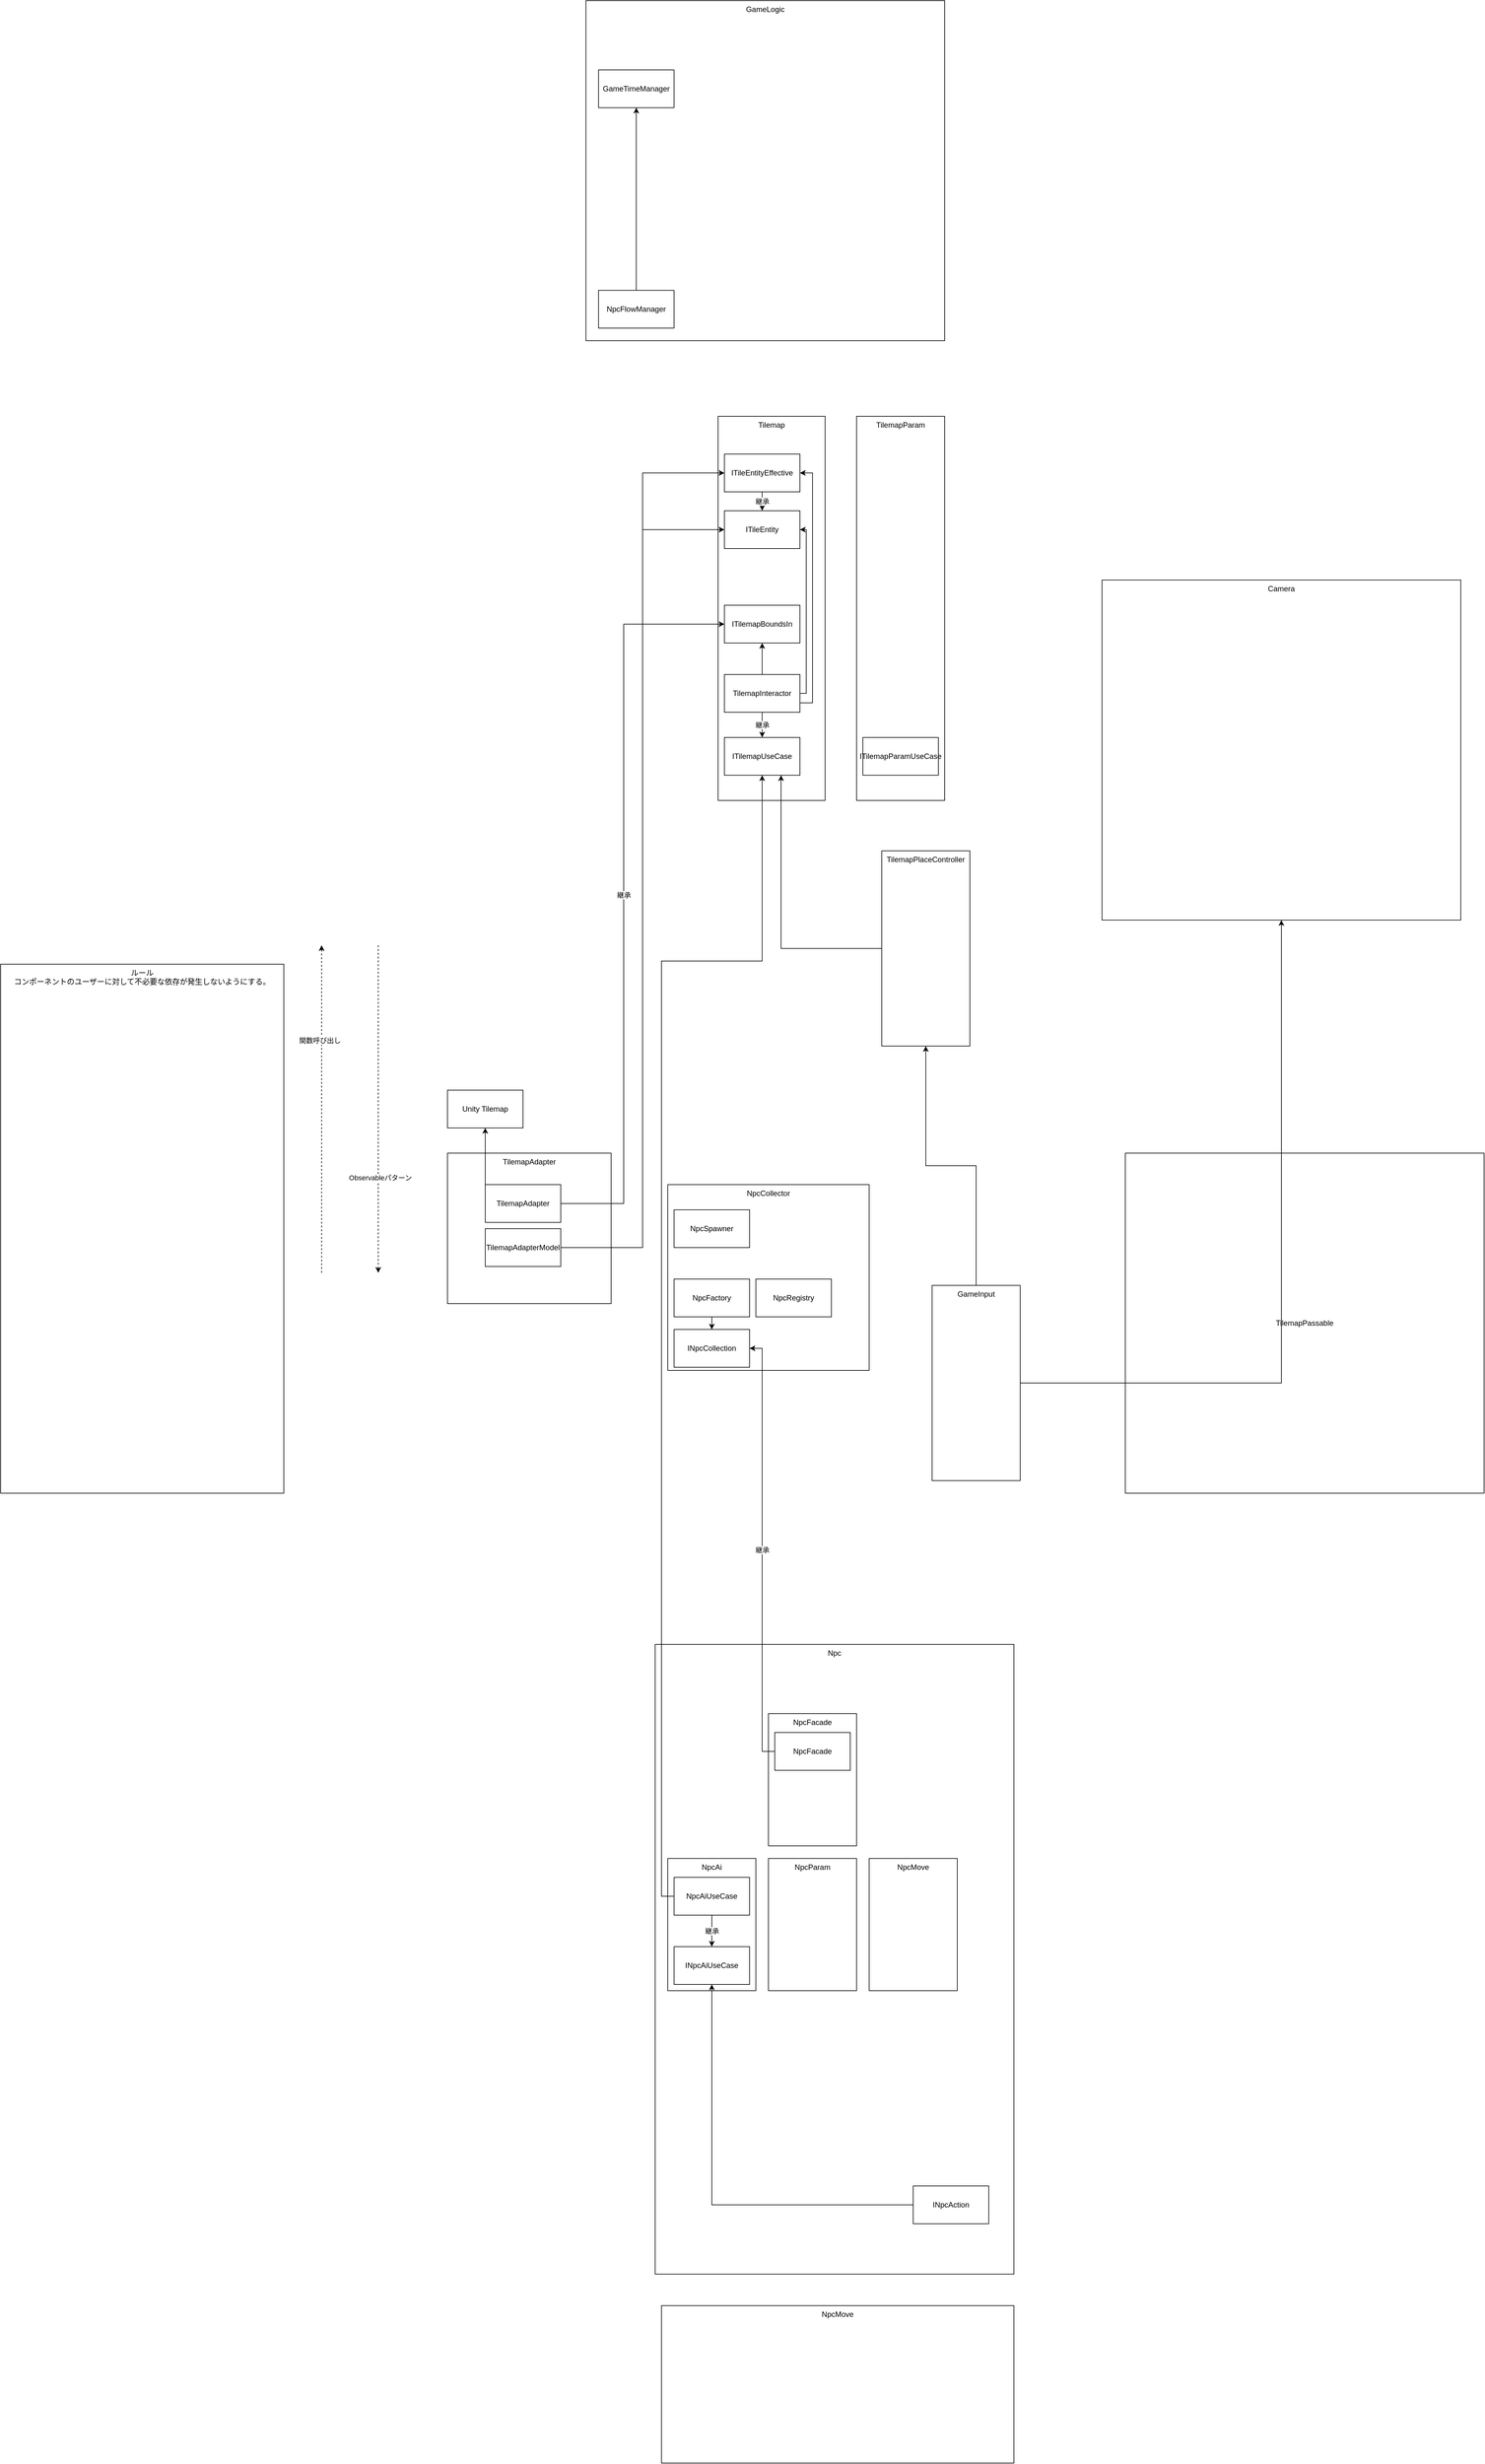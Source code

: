 <mxfile version="13.6.5">
    <diagram id="SsIGsoSVc-Ac5oVqzago" name="Page-1">
        <mxGraphModel dx="3631" dy="1350" grid="1" gridSize="10" guides="1" tooltips="1" connect="1" arrows="1" fold="1" page="1" pageScale="1" pageWidth="827" pageHeight="1169" math="0" shadow="0">
            <root>
                <mxCell id="0"/>
                <mxCell id="1" parent="0"/>
                <mxCell id="38" value="Npc" style="rounded=0;whiteSpace=wrap;html=1;verticalAlign=top;" vertex="1" parent="1">
                    <mxGeometry x="80" y="2800" width="570" height="1000" as="geometry"/>
                </mxCell>
                <mxCell id="23" value="TilemapAdapter" style="rounded=0;whiteSpace=wrap;html=1;align=center;labelPosition=center;verticalLabelPosition=middle;verticalAlign=top;" vertex="1" parent="1">
                    <mxGeometry x="-250" y="2020" width="260" height="239" as="geometry"/>
                </mxCell>
                <mxCell id="10" value="NpcAi" style="rounded=0;whiteSpace=wrap;html=1;verticalAlign=top;" vertex="1" parent="1">
                    <mxGeometry x="100" y="3140" width="140" height="210" as="geometry"/>
                </mxCell>
                <mxCell id="2" value="Tilemap" style="rounded=0;whiteSpace=wrap;html=1;verticalAlign=top;" vertex="1" parent="1">
                    <mxGeometry x="180" y="850" width="170" height="610" as="geometry"/>
                </mxCell>
                <mxCell id="6" style="edgeStyle=orthogonalEdgeStyle;rounded=0;orthogonalLoop=1;jettySize=auto;html=1;exitX=0;exitY=0.5;exitDx=0;exitDy=0;" edge="1" parent="1" source="3" target="15">
                    <mxGeometry relative="1" as="geometry">
                        <mxPoint x="250" y="1670" as="targetPoint"/>
                        <Array as="points">
                            <mxPoint x="90" y="3200"/>
                            <mxPoint x="90" y="1715"/>
                            <mxPoint x="250" y="1715"/>
                        </Array>
                    </mxGeometry>
                </mxCell>
                <mxCell id="44" value="継承" style="edgeStyle=orthogonalEdgeStyle;rounded=0;orthogonalLoop=1;jettySize=auto;html=1;" edge="1" parent="1" source="3" target="42">
                    <mxGeometry relative="1" as="geometry"/>
                </mxCell>
                <mxCell id="3" value="NpcAiUseCase" style="rounded=0;whiteSpace=wrap;html=1;" vertex="1" parent="1">
                    <mxGeometry x="110" y="3170" width="120" height="60" as="geometry"/>
                </mxCell>
                <mxCell id="11" value="" style="endArrow=classic;html=1;dashed=1;" edge="1" parent="1">
                    <mxGeometry width="50" height="50" relative="1" as="geometry">
                        <mxPoint x="-450" y="2210" as="sourcePoint"/>
                        <mxPoint x="-450" y="1690" as="targetPoint"/>
                    </mxGeometry>
                </mxCell>
                <mxCell id="12" value="関数呼び出し" style="edgeLabel;html=1;align=center;verticalAlign=middle;resizable=0;points=[];" vertex="1" connectable="0" parent="11">
                    <mxGeometry x="0.42" y="3" relative="1" as="geometry">
                        <mxPoint as="offset"/>
                    </mxGeometry>
                </mxCell>
                <mxCell id="13" value="" style="endArrow=classic;html=1;dashed=1;" edge="1" parent="1">
                    <mxGeometry width="50" height="50" relative="1" as="geometry">
                        <mxPoint x="-360" y="1690" as="sourcePoint"/>
                        <mxPoint x="-360" y="2210" as="targetPoint"/>
                    </mxGeometry>
                </mxCell>
                <mxCell id="14" value="Observableパターン" style="edgeLabel;html=1;align=center;verticalAlign=middle;resizable=0;points=[];" vertex="1" connectable="0" parent="13">
                    <mxGeometry x="0.42" y="3" relative="1" as="geometry">
                        <mxPoint as="offset"/>
                    </mxGeometry>
                </mxCell>
                <mxCell id="15" value="ITilemapUseCase" style="rounded=0;whiteSpace=wrap;html=1;" vertex="1" parent="1">
                    <mxGeometry x="190" y="1360" width="120" height="60" as="geometry"/>
                </mxCell>
                <mxCell id="17" value="継承" style="edgeStyle=orthogonalEdgeStyle;rounded=0;orthogonalLoop=1;jettySize=auto;html=1;entryX=0.5;entryY=0;entryDx=0;entryDy=0;" edge="1" parent="1" source="16" target="15">
                    <mxGeometry relative="1" as="geometry"/>
                </mxCell>
                <mxCell id="30" style="edgeStyle=orthogonalEdgeStyle;rounded=0;orthogonalLoop=1;jettySize=auto;html=1;" edge="1" parent="1" source="16" target="26">
                    <mxGeometry relative="1" as="geometry"/>
                </mxCell>
                <mxCell id="69" style="edgeStyle=orthogonalEdgeStyle;rounded=0;orthogonalLoop=1;jettySize=auto;html=1;entryX=1;entryY=0.5;entryDx=0;entryDy=0;" edge="1" parent="1" source="16" target="65">
                    <mxGeometry relative="1" as="geometry">
                        <Array as="points">
                            <mxPoint x="320" y="1290"/>
                            <mxPoint x="320" y="1030"/>
                        </Array>
                    </mxGeometry>
                </mxCell>
                <mxCell id="16" value="TilemapInteractor" style="rounded=0;whiteSpace=wrap;html=1;" vertex="1" parent="1">
                    <mxGeometry x="190" y="1260" width="120" height="60" as="geometry"/>
                </mxCell>
                <mxCell id="18" value="TilemapPassable" style="rounded=0;whiteSpace=wrap;html=1;" vertex="1" parent="1">
                    <mxGeometry x="827" y="2020" width="570" height="540" as="geometry"/>
                </mxCell>
                <mxCell id="31" value="継承" style="edgeStyle=orthogonalEdgeStyle;rounded=0;orthogonalLoop=1;jettySize=auto;html=1;entryX=0;entryY=0.5;entryDx=0;entryDy=0;" edge="1" parent="1" source="20" target="26">
                    <mxGeometry relative="1" as="geometry">
                        <Array as="points">
                            <mxPoint x="30" y="2100"/>
                            <mxPoint x="30" y="1180"/>
                        </Array>
                    </mxGeometry>
                </mxCell>
                <mxCell id="34" style="edgeStyle=orthogonalEdgeStyle;rounded=0;orthogonalLoop=1;jettySize=auto;html=1;entryX=0.5;entryY=1;entryDx=0;entryDy=0;" edge="1" parent="1" source="20" target="21">
                    <mxGeometry relative="1" as="geometry">
                        <Array as="points">
                            <mxPoint x="-190" y="2100"/>
                        </Array>
                    </mxGeometry>
                </mxCell>
                <mxCell id="20" value="TilemapAdapter" style="rounded=0;whiteSpace=wrap;html=1;" vertex="1" parent="1">
                    <mxGeometry x="-190" y="2070" width="120" height="60" as="geometry"/>
                </mxCell>
                <mxCell id="21" value="Unity Tilemap" style="rounded=0;whiteSpace=wrap;html=1;" vertex="1" parent="1">
                    <mxGeometry x="-250" y="1920" width="120" height="60" as="geometry"/>
                </mxCell>
                <mxCell id="26" value="ITilemapBoundsIn" style="rounded=0;whiteSpace=wrap;html=1;" vertex="1" parent="1">
                    <mxGeometry x="190" y="1150" width="120" height="60" as="geometry"/>
                </mxCell>
                <mxCell id="32" value="TilemapParam" style="rounded=0;whiteSpace=wrap;html=1;verticalAlign=top;" vertex="1" parent="1">
                    <mxGeometry x="400" y="850" width="140" height="610" as="geometry"/>
                </mxCell>
                <mxCell id="33" value="ITilemapParamUseCase" style="rounded=0;whiteSpace=wrap;html=1;" vertex="1" parent="1">
                    <mxGeometry x="410" y="1360" width="120" height="60" as="geometry"/>
                </mxCell>
                <mxCell id="36" value="ルール&lt;br&gt;コンポーネントのユーザーに対して不必要な依存が発生しないようにする。" style="rounded=0;whiteSpace=wrap;html=1;verticalAlign=top;" vertex="1" parent="1">
                    <mxGeometry x="-960" y="1720" width="450" height="840" as="geometry"/>
                </mxCell>
                <mxCell id="39" value="NpcMove" style="rounded=0;whiteSpace=wrap;html=1;verticalAlign=top;" vertex="1" parent="1">
                    <mxGeometry x="90" y="3850" width="560" height="250" as="geometry"/>
                </mxCell>
                <mxCell id="46" style="edgeStyle=orthogonalEdgeStyle;rounded=0;orthogonalLoop=1;jettySize=auto;html=1;entryX=0.5;entryY=1;entryDx=0;entryDy=0;" edge="1" parent="1" source="41" target="42">
                    <mxGeometry relative="1" as="geometry"/>
                </mxCell>
                <mxCell id="41" value="INpcAction" style="rounded=0;whiteSpace=wrap;html=1;" vertex="1" parent="1">
                    <mxGeometry x="490" y="3660" width="120" height="60" as="geometry"/>
                </mxCell>
                <mxCell id="42" value="INpcAiUseCase" style="rounded=0;whiteSpace=wrap;html=1;" vertex="1" parent="1">
                    <mxGeometry x="110" y="3280" width="120" height="60" as="geometry"/>
                </mxCell>
                <mxCell id="45" value="NpcParam" style="rounded=0;whiteSpace=wrap;html=1;verticalAlign=top;" vertex="1" parent="1">
                    <mxGeometry x="260" y="3140" width="140" height="210" as="geometry"/>
                </mxCell>
                <mxCell id="47" value="NpcMove" style="rounded=0;whiteSpace=wrap;html=1;verticalAlign=top;" vertex="1" parent="1">
                    <mxGeometry x="420" y="3140" width="140" height="210" as="geometry"/>
                </mxCell>
                <mxCell id="48" value="NpcCollector" style="rounded=0;whiteSpace=wrap;html=1;verticalAlign=top;" vertex="1" parent="1">
                    <mxGeometry x="100" y="2070" width="320" height="295" as="geometry"/>
                </mxCell>
                <mxCell id="59" style="edgeStyle=orthogonalEdgeStyle;rounded=0;orthogonalLoop=1;jettySize=auto;html=1;entryX=0.5;entryY=0;entryDx=0;entryDy=0;" edge="1" parent="1" source="50" target="51">
                    <mxGeometry relative="1" as="geometry"/>
                </mxCell>
                <mxCell id="50" value="NpcFactory" style="rounded=0;whiteSpace=wrap;html=1;" vertex="1" parent="1">
                    <mxGeometry x="110" y="2220" width="120" height="60" as="geometry"/>
                </mxCell>
                <mxCell id="51" value="INpcCollection" style="rounded=0;whiteSpace=wrap;html=1;" vertex="1" parent="1">
                    <mxGeometry x="110" y="2300" width="120" height="60" as="geometry"/>
                </mxCell>
                <mxCell id="52" value="NpcFacade" style="rounded=0;whiteSpace=wrap;html=1;verticalAlign=top;" vertex="1" parent="1">
                    <mxGeometry x="260" y="2910" width="140" height="210" as="geometry"/>
                </mxCell>
                <mxCell id="55" value="継承" style="edgeStyle=orthogonalEdgeStyle;rounded=0;orthogonalLoop=1;jettySize=auto;html=1;entryX=1;entryY=0.5;entryDx=0;entryDy=0;" edge="1" parent="1" source="53" target="51">
                    <mxGeometry relative="1" as="geometry"/>
                </mxCell>
                <mxCell id="53" value="NpcFacade" style="rounded=0;whiteSpace=wrap;html=1;" vertex="1" parent="1">
                    <mxGeometry x="270" y="2940" width="120" height="60" as="geometry"/>
                </mxCell>
                <mxCell id="56" value="GameLogic" style="rounded=0;whiteSpace=wrap;html=1;verticalAlign=top;" vertex="1" parent="1">
                    <mxGeometry x="-30" y="190" width="570" height="540" as="geometry"/>
                </mxCell>
                <mxCell id="63" style="edgeStyle=orthogonalEdgeStyle;rounded=0;orthogonalLoop=1;jettySize=auto;html=1;entryX=0.5;entryY=1;entryDx=0;entryDy=0;" edge="1" parent="1" source="58" target="62">
                    <mxGeometry relative="1" as="geometry"/>
                </mxCell>
                <mxCell id="58" value="NpcFlowManager" style="rounded=0;whiteSpace=wrap;html=1;" vertex="1" parent="1">
                    <mxGeometry x="-10" y="650" width="120" height="60" as="geometry"/>
                </mxCell>
                <mxCell id="60" value="NpcRegistry" style="rounded=0;whiteSpace=wrap;html=1;" vertex="1" parent="1">
                    <mxGeometry x="240" y="2220" width="120" height="60" as="geometry"/>
                </mxCell>
                <mxCell id="61" value="NpcSpawner" style="rounded=0;whiteSpace=wrap;html=1;" vertex="1" parent="1">
                    <mxGeometry x="110" y="2110" width="120" height="60" as="geometry"/>
                </mxCell>
                <mxCell id="62" value="GameTimeManager" style="rounded=0;whiteSpace=wrap;html=1;" vertex="1" parent="1">
                    <mxGeometry x="-10" y="300" width="120" height="60" as="geometry"/>
                </mxCell>
                <mxCell id="65" value="ITileEntity" style="rounded=0;whiteSpace=wrap;html=1;" vertex="1" parent="1">
                    <mxGeometry x="190" y="1000" width="120" height="60" as="geometry"/>
                </mxCell>
                <mxCell id="67" value="継承" style="edgeStyle=orthogonalEdgeStyle;rounded=0;orthogonalLoop=1;jettySize=auto;html=1;entryX=0.5;entryY=0;entryDx=0;entryDy=0;" edge="1" parent="1" source="66" target="65">
                    <mxGeometry relative="1" as="geometry"/>
                </mxCell>
                <mxCell id="66" value="ITileEntityEffective" style="rounded=0;whiteSpace=wrap;html=1;" vertex="1" parent="1">
                    <mxGeometry x="190" y="910" width="120" height="60" as="geometry"/>
                </mxCell>
                <mxCell id="70" style="edgeStyle=orthogonalEdgeStyle;rounded=0;orthogonalLoop=1;jettySize=auto;html=1;entryX=1;entryY=0.5;entryDx=0;entryDy=0;exitX=1;exitY=0.75;exitDx=0;exitDy=0;" edge="1" parent="1" source="16" target="66">
                    <mxGeometry relative="1" as="geometry">
                        <mxPoint x="320" y="1300" as="sourcePoint"/>
                        <mxPoint x="320" y="1040" as="targetPoint"/>
                        <Array as="points">
                            <mxPoint x="330" y="1305"/>
                            <mxPoint x="330" y="940"/>
                        </Array>
                    </mxGeometry>
                </mxCell>
                <mxCell id="74" style="edgeStyle=orthogonalEdgeStyle;rounded=0;orthogonalLoop=1;jettySize=auto;html=1;entryX=0;entryY=0.5;entryDx=0;entryDy=0;" edge="1" parent="1" source="71" target="65">
                    <mxGeometry relative="1" as="geometry"/>
                </mxCell>
                <mxCell id="75" style="edgeStyle=orthogonalEdgeStyle;rounded=0;orthogonalLoop=1;jettySize=auto;html=1;entryX=0;entryY=0.5;entryDx=0;entryDy=0;" edge="1" parent="1" source="71" target="66">
                    <mxGeometry relative="1" as="geometry"/>
                </mxCell>
                <mxCell id="71" value="TilemapAdapterModel" style="rounded=0;whiteSpace=wrap;html=1;" vertex="1" parent="1">
                    <mxGeometry x="-190" y="2140" width="120" height="60" as="geometry"/>
                </mxCell>
                <mxCell id="76" value="Camera" style="rounded=0;whiteSpace=wrap;html=1;verticalAlign=top;" vertex="1" parent="1">
                    <mxGeometry x="790" y="1110" width="570" height="540" as="geometry"/>
                </mxCell>
                <mxCell id="80" style="edgeStyle=orthogonalEdgeStyle;rounded=0;orthogonalLoop=1;jettySize=auto;html=1;entryX=0.5;entryY=1;entryDx=0;entryDy=0;" edge="1" parent="1" source="77" target="78">
                    <mxGeometry relative="1" as="geometry"/>
                </mxCell>
                <mxCell id="81" style="edgeStyle=orthogonalEdgeStyle;rounded=0;orthogonalLoop=1;jettySize=auto;html=1;" edge="1" parent="1" source="77" target="76">
                    <mxGeometry relative="1" as="geometry"/>
                </mxCell>
                <mxCell id="77" value="GameInput" style="rounded=0;whiteSpace=wrap;html=1;verticalAlign=top;" vertex="1" parent="1">
                    <mxGeometry x="520" y="2230" width="140" height="310" as="geometry"/>
                </mxCell>
                <mxCell id="79" style="edgeStyle=orthogonalEdgeStyle;rounded=0;orthogonalLoop=1;jettySize=auto;html=1;entryX=0.75;entryY=1;entryDx=0;entryDy=0;" edge="1" parent="1" source="78" target="15">
                    <mxGeometry relative="1" as="geometry"/>
                </mxCell>
                <mxCell id="78" value="TilemapPlaceController" style="rounded=0;whiteSpace=wrap;html=1;verticalAlign=top;" vertex="1" parent="1">
                    <mxGeometry x="440" y="1540" width="140" height="310" as="geometry"/>
                </mxCell>
            </root>
        </mxGraphModel>
    </diagram>
</mxfile>